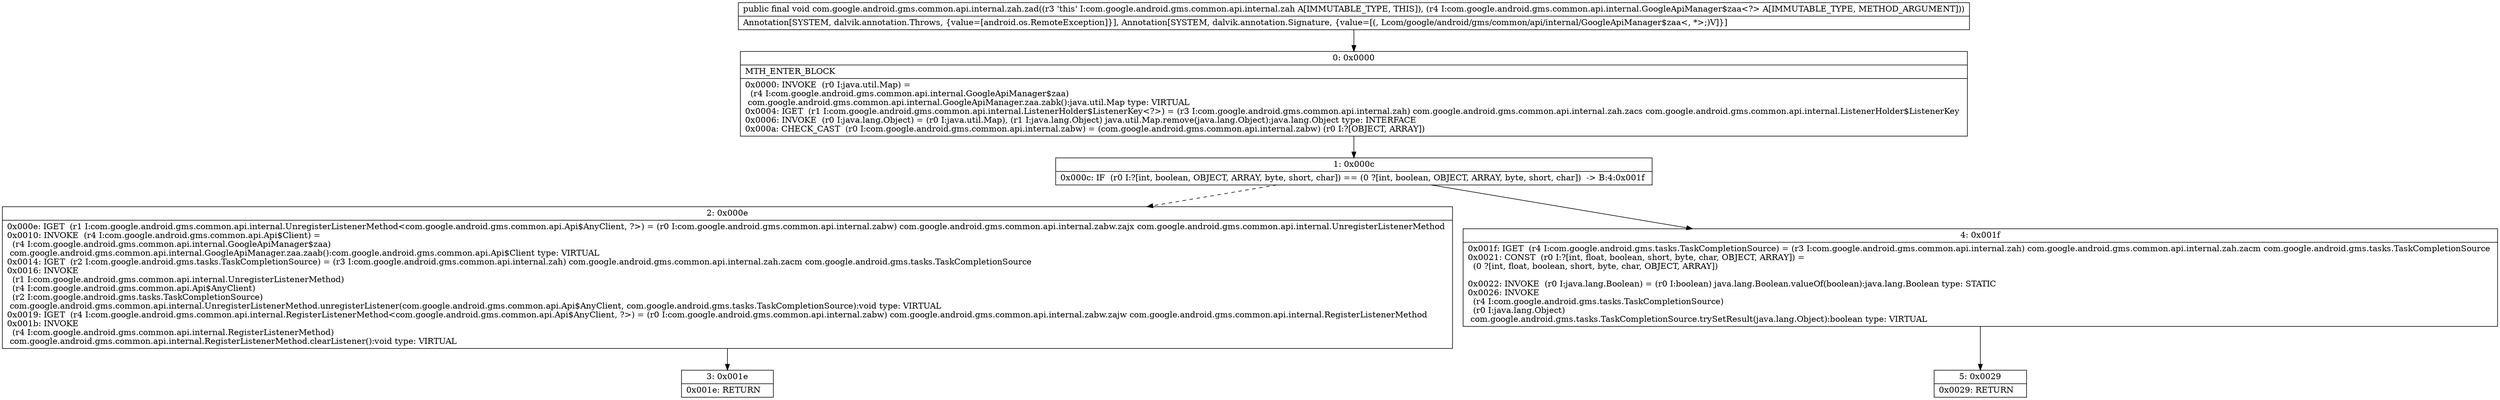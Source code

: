 digraph "CFG forcom.google.android.gms.common.api.internal.zah.zad(Lcom\/google\/android\/gms\/common\/api\/internal\/GoogleApiManager$zaa;)V" {
Node_0 [shape=record,label="{0\:\ 0x0000|MTH_ENTER_BLOCK\l|0x0000: INVOKE  (r0 I:java.util.Map) = \l  (r4 I:com.google.android.gms.common.api.internal.GoogleApiManager$zaa)\l com.google.android.gms.common.api.internal.GoogleApiManager.zaa.zabk():java.util.Map type: VIRTUAL \l0x0004: IGET  (r1 I:com.google.android.gms.common.api.internal.ListenerHolder$ListenerKey\<?\>) = (r3 I:com.google.android.gms.common.api.internal.zah) com.google.android.gms.common.api.internal.zah.zacs com.google.android.gms.common.api.internal.ListenerHolder$ListenerKey \l0x0006: INVOKE  (r0 I:java.lang.Object) = (r0 I:java.util.Map), (r1 I:java.lang.Object) java.util.Map.remove(java.lang.Object):java.lang.Object type: INTERFACE \l0x000a: CHECK_CAST  (r0 I:com.google.android.gms.common.api.internal.zabw) = (com.google.android.gms.common.api.internal.zabw) (r0 I:?[OBJECT, ARRAY]) \l}"];
Node_1 [shape=record,label="{1\:\ 0x000c|0x000c: IF  (r0 I:?[int, boolean, OBJECT, ARRAY, byte, short, char]) == (0 ?[int, boolean, OBJECT, ARRAY, byte, short, char])  \-\> B:4:0x001f \l}"];
Node_2 [shape=record,label="{2\:\ 0x000e|0x000e: IGET  (r1 I:com.google.android.gms.common.api.internal.UnregisterListenerMethod\<com.google.android.gms.common.api.Api$AnyClient, ?\>) = (r0 I:com.google.android.gms.common.api.internal.zabw) com.google.android.gms.common.api.internal.zabw.zajx com.google.android.gms.common.api.internal.UnregisterListenerMethod \l0x0010: INVOKE  (r4 I:com.google.android.gms.common.api.Api$Client) = \l  (r4 I:com.google.android.gms.common.api.internal.GoogleApiManager$zaa)\l com.google.android.gms.common.api.internal.GoogleApiManager.zaa.zaab():com.google.android.gms.common.api.Api$Client type: VIRTUAL \l0x0014: IGET  (r2 I:com.google.android.gms.tasks.TaskCompletionSource) = (r3 I:com.google.android.gms.common.api.internal.zah) com.google.android.gms.common.api.internal.zah.zacm com.google.android.gms.tasks.TaskCompletionSource \l0x0016: INVOKE  \l  (r1 I:com.google.android.gms.common.api.internal.UnregisterListenerMethod)\l  (r4 I:com.google.android.gms.common.api.Api$AnyClient)\l  (r2 I:com.google.android.gms.tasks.TaskCompletionSource)\l com.google.android.gms.common.api.internal.UnregisterListenerMethod.unregisterListener(com.google.android.gms.common.api.Api$AnyClient, com.google.android.gms.tasks.TaskCompletionSource):void type: VIRTUAL \l0x0019: IGET  (r4 I:com.google.android.gms.common.api.internal.RegisterListenerMethod\<com.google.android.gms.common.api.Api$AnyClient, ?\>) = (r0 I:com.google.android.gms.common.api.internal.zabw) com.google.android.gms.common.api.internal.zabw.zajw com.google.android.gms.common.api.internal.RegisterListenerMethod \l0x001b: INVOKE  \l  (r4 I:com.google.android.gms.common.api.internal.RegisterListenerMethod)\l com.google.android.gms.common.api.internal.RegisterListenerMethod.clearListener():void type: VIRTUAL \l}"];
Node_3 [shape=record,label="{3\:\ 0x001e|0x001e: RETURN   \l}"];
Node_4 [shape=record,label="{4\:\ 0x001f|0x001f: IGET  (r4 I:com.google.android.gms.tasks.TaskCompletionSource) = (r3 I:com.google.android.gms.common.api.internal.zah) com.google.android.gms.common.api.internal.zah.zacm com.google.android.gms.tasks.TaskCompletionSource \l0x0021: CONST  (r0 I:?[int, float, boolean, short, byte, char, OBJECT, ARRAY]) = \l  (0 ?[int, float, boolean, short, byte, char, OBJECT, ARRAY])\l \l0x0022: INVOKE  (r0 I:java.lang.Boolean) = (r0 I:boolean) java.lang.Boolean.valueOf(boolean):java.lang.Boolean type: STATIC \l0x0026: INVOKE  \l  (r4 I:com.google.android.gms.tasks.TaskCompletionSource)\l  (r0 I:java.lang.Object)\l com.google.android.gms.tasks.TaskCompletionSource.trySetResult(java.lang.Object):boolean type: VIRTUAL \l}"];
Node_5 [shape=record,label="{5\:\ 0x0029|0x0029: RETURN   \l}"];
MethodNode[shape=record,label="{public final void com.google.android.gms.common.api.internal.zah.zad((r3 'this' I:com.google.android.gms.common.api.internal.zah A[IMMUTABLE_TYPE, THIS]), (r4 I:com.google.android.gms.common.api.internal.GoogleApiManager$zaa\<?\> A[IMMUTABLE_TYPE, METHOD_ARGUMENT]))  | Annotation[SYSTEM, dalvik.annotation.Throws, \{value=[android.os.RemoteException]\}], Annotation[SYSTEM, dalvik.annotation.Signature, \{value=[(, Lcom\/google\/android\/gms\/common\/api\/internal\/GoogleApiManager$zaa\<, *\>;)V]\}]\l}"];
MethodNode -> Node_0;
Node_0 -> Node_1;
Node_1 -> Node_2[style=dashed];
Node_1 -> Node_4;
Node_2 -> Node_3;
Node_4 -> Node_5;
}

